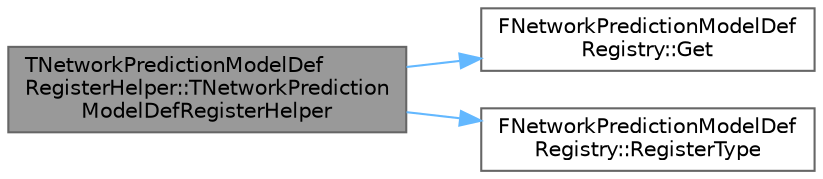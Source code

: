 digraph "TNetworkPredictionModelDefRegisterHelper::TNetworkPredictionModelDefRegisterHelper"
{
 // INTERACTIVE_SVG=YES
 // LATEX_PDF_SIZE
  bgcolor="transparent";
  edge [fontname=Helvetica,fontsize=10,labelfontname=Helvetica,labelfontsize=10];
  node [fontname=Helvetica,fontsize=10,shape=box,height=0.2,width=0.4];
  rankdir="LR";
  Node1 [id="Node000001",label="TNetworkPredictionModelDef\lRegisterHelper::TNetworkPrediction\lModelDefRegisterHelper",height=0.2,width=0.4,color="gray40", fillcolor="grey60", style="filled", fontcolor="black",tooltip=" "];
  Node1 -> Node2 [id="edge1_Node000001_Node000002",color="steelblue1",style="solid",tooltip=" "];
  Node2 [id="Node000002",label="FNetworkPredictionModelDef\lRegistry::Get",height=0.2,width=0.4,color="grey40", fillcolor="white", style="filled",URL="$da/d35/classFNetworkPredictionModelDefRegistry.html#a28a3bc296a27756fe15d8f5e0380bc9d",tooltip=" "];
  Node1 -> Node3 [id="edge2_Node000001_Node000003",color="steelblue1",style="solid",tooltip=" "];
  Node3 [id="Node000003",label="FNetworkPredictionModelDef\lRegistry::RegisterType",height=0.2,width=0.4,color="grey40", fillcolor="white", style="filled",URL="$da/d35/classFNetworkPredictionModelDefRegistry.html#a35ddfd3489143279426dd0eceeb6944c",tooltip=" "];
}
